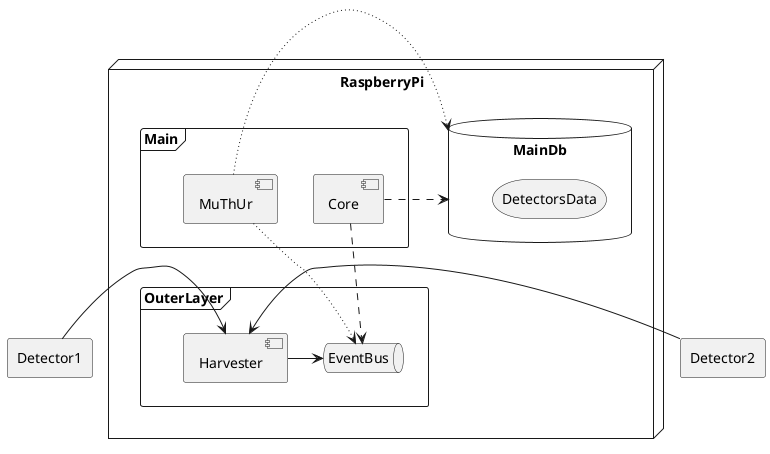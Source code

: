 @startuml
' skinparam linetype polyline
' skinparam linetype ortho

agent Detector1
agent Detector2

node RaspberryPi {
    database MainDb  {
        storage DetectorsData
    }
    frame OuterLayer {
        component Harvester
        queue EventBus
    }
    frame Main {
        component Core
        component MuThUr
    }
}

Main -[hidden]down- OuterLayer
' OuterLayer -down- Main

Detector1 -> Harvester
Detector2 -> Harvester
Harvester -> EventBus
Core .> EventBus
Core .> MainDb
MuThUr ~> EventBus
MuThUr ~> MainDb

@enduml
